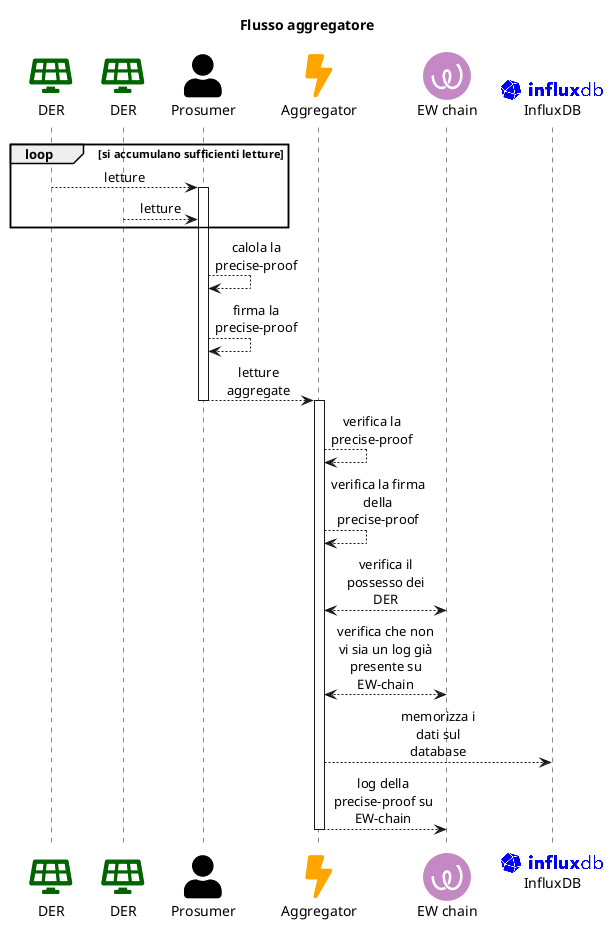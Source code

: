 @startuml diagram-flow-aggregator
title Flusso aggregatore

sprite $ew_logo [48x48/16] {
    000000000000000000245667766542000000000000000000
    000000000000000357777777777777753000000000000000
    000000000000047777777777777777777740000000000000
    000000000003777777777777777777777777300000000000
    000000000167777777777777777777777777761000000000
    000000002777777777777777777777777777777200000000
    000000037777777777777777777777777777777730000000
    000000377777777777777777777777777777777773000000
    000002777777777777777777777777777777777777200000
    000017777777777777777777777777777777777777710000
    000067777777777777777777777777777777777777750000
    000377777777777777777777777777777776777777773000
    000777777777777777777777777777777400677777777000
    004777777777777777777777777777777300177777777400
    007777777777777777777777777777777730047777777700
    037777777777777777777777777777777770007777777730
    057777777777777777777777777777777774005777777750
    077777777777777777777741247777777777002777777770
    277777777777777777777100002777777777200777777772
    477777777777777777773001100477777777400677777773
    577777777777777777770017710177777777600477777775
    677777777777777777750057740067777777700477777776
    677777777777777777740067760057777777700377777776
    777777776307777777730077760047777777700377777776
    777777773007777777740067760057777777700377777776
    677777774006777777740067750057777777600477777776
    677777775005777777760047740067777777500577777776
    577777776003777777770037720077777777300677777774
    477777777101777777771017700277777777101777777773
    277777777300677777774005500577777775003777777772
    077777777600277777776001601777777772006777777770
    057777777720057777777300444777777750027777777750
    037777777760006777777700067777777600067777777720
    007777777774000577777750005777775000477777777600
    004777777777300024542054000145410003777777777300
    000777777777740000000017500000000047777777776000
    000377777777776300000367763000003677777777772000
    000057777777777776567777777765677777777777750000
    000006777777777777777777777777777777777777600000
    000002777777777777777777777777777777777777100000
    000000277777777777777777777777777777777772000000
    000000027777777777777777777777777777777720000000
    000000002677777777777777777777777777776100000000
    000000000057777777777777777777777777750000000000
    000000000002677777777777777777777776300000000000
    000000000000037777777777777777777630000000000000
    000000000000000257777777777777752000000000000000
    000000000000000000235666666432000000000000000000
}

!include <tupadr3/font-awesome-5/solar_panel>
!include <tupadr3/font-awesome-5/bolt>
!include <tupadr3/font-awesome-5/user>

!include <logos/influxdb>
!include <logos/nestjs>

skinparam DefaultTextAlignment center
skinparam MaxMessageSize 100
skinparam BackgroundColor transparent
skinparam Shadowing false

skinparam participant {
    Bordercolor none
    Backgroundcolor none
    Shadowing false
}

participant "<$solar_panel,color=DarkGreen>\nDER" as der1
participant "<$solar_panel,color=DarkGreen>\nDER" as der2
participant "<$user,color=Black>\nProsumer" as prosumer
participant "<$bolt,color=Orange>\nAggregator" as aggregator
participant "<$ew_logo,color=Purple>\nEW chain" as ewc
participant "<$influxdb,color=Blue>\nInfluxDB" as influxDB

'Prosumer
loop si accumulano sufficienti letture
    der1 --> prosumer ++: letture
    der2 --> prosumer : letture
end
prosumer --> prosumer : calola la precise-proof
prosumer --> prosumer : firma la precise-proof
prosumer --> aggregator : letture aggregate
deactivate prosumer

'Aggregator
activate aggregator
aggregator --> aggregator : verifica la precise-proof
aggregator --> aggregator : verifica la firma della precise-proof
aggregator <--> ewc : verifica il possesso dei DER
aggregator <--> ewc : verifica che non vi sia un log già presente su EW-chain
aggregator --> influxDB : memorizza i dati sul database
aggregator --> ewc : log della precise-proof su EW-chain
deactivate aggregator

@enduml